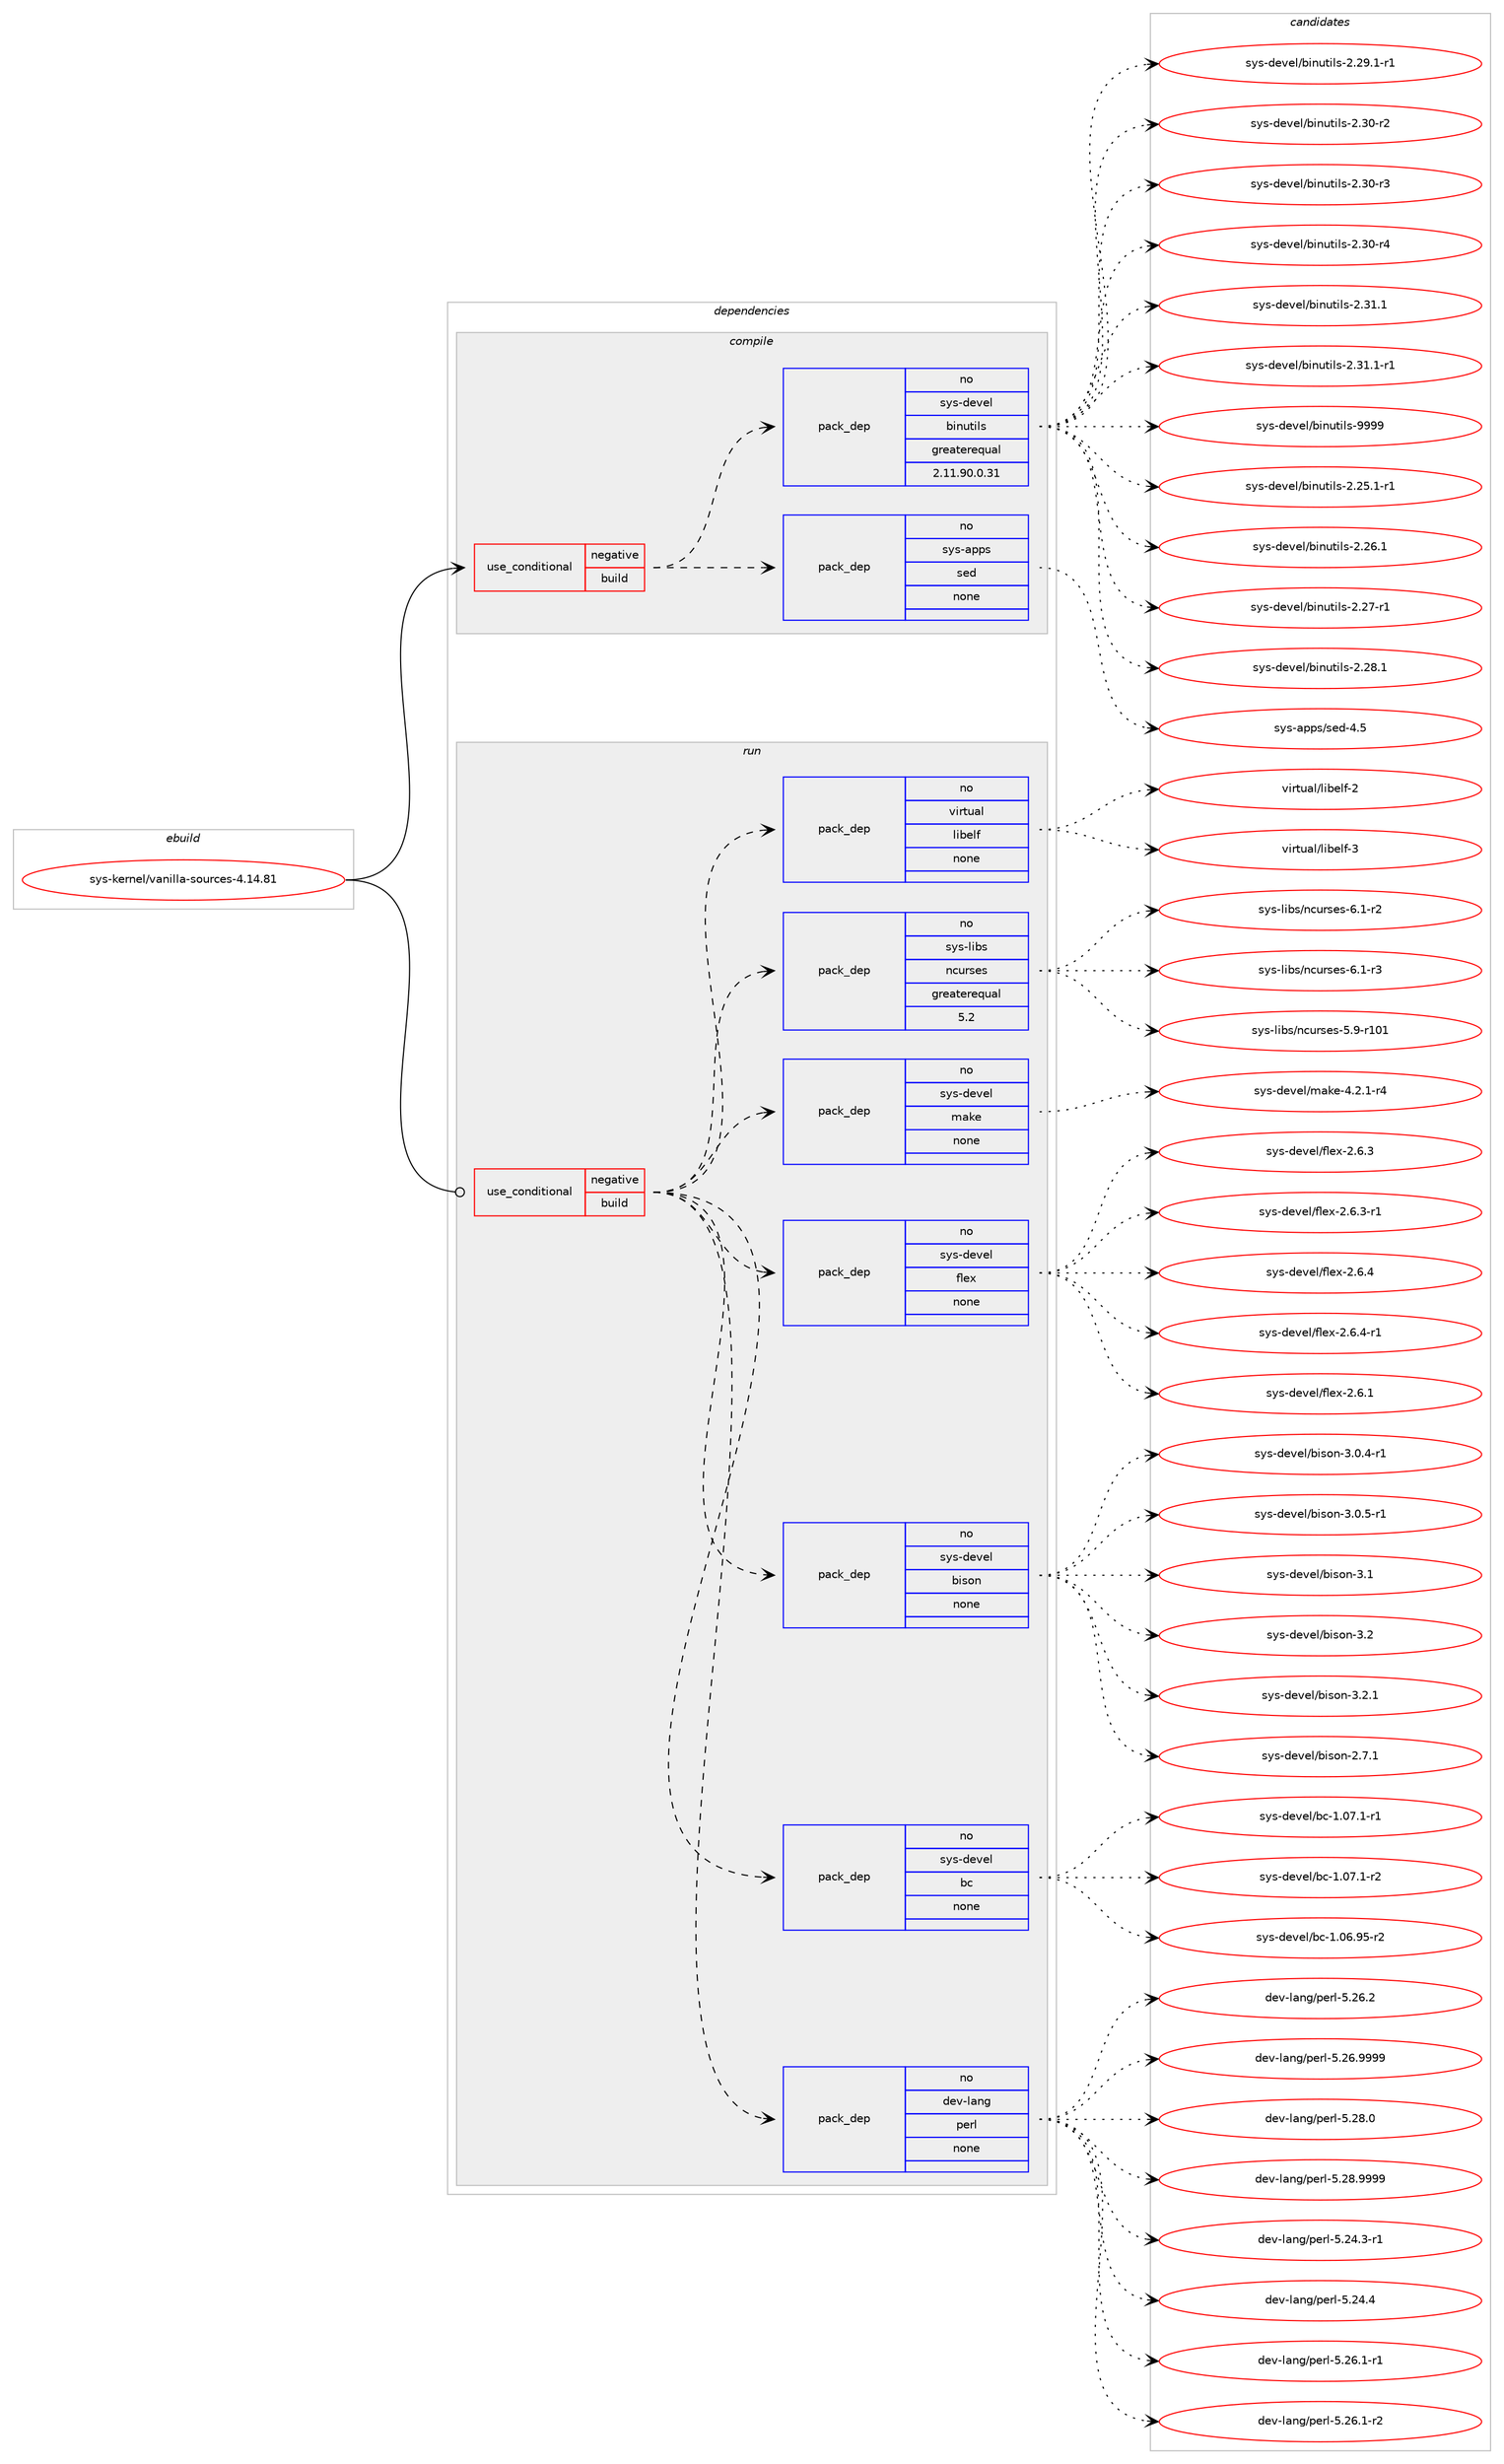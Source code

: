 digraph prolog {

# *************
# Graph options
# *************

newrank=true;
concentrate=true;
compound=true;
graph [rankdir=LR,fontname=Helvetica,fontsize=10,ranksep=1.5];#, ranksep=2.5, nodesep=0.2];
edge  [arrowhead=vee];
node  [fontname=Helvetica,fontsize=10];

# **********
# The ebuild
# **********

subgraph cluster_leftcol {
color=gray;
rank=same;
label=<<i>ebuild</i>>;
id [label="sys-kernel/vanilla-sources-4.14.81", color=red, width=4, href="../sys-kernel/vanilla-sources-4.14.81.svg"];
}

# ****************
# The dependencies
# ****************

subgraph cluster_midcol {
color=gray;
label=<<i>dependencies</i>>;
subgraph cluster_compile {
fillcolor="#eeeeee";
style=filled;
label=<<i>compile</i>>;
subgraph cond1413 {
dependency8083 [label=<<TABLE BORDER="0" CELLBORDER="1" CELLSPACING="0" CELLPADDING="4"><TR><TD ROWSPAN="3" CELLPADDING="10">use_conditional</TD></TR><TR><TD>negative</TD></TR><TR><TD>build</TD></TR></TABLE>>, shape=none, color=red];
subgraph pack6474 {
dependency8084 [label=<<TABLE BORDER="0" CELLBORDER="1" CELLSPACING="0" CELLPADDING="4" WIDTH="220"><TR><TD ROWSPAN="6" CELLPADDING="30">pack_dep</TD></TR><TR><TD WIDTH="110">no</TD></TR><TR><TD>sys-apps</TD></TR><TR><TD>sed</TD></TR><TR><TD>none</TD></TR><TR><TD></TD></TR></TABLE>>, shape=none, color=blue];
}
dependency8083:e -> dependency8084:w [weight=20,style="dashed",arrowhead="vee"];
subgraph pack6475 {
dependency8085 [label=<<TABLE BORDER="0" CELLBORDER="1" CELLSPACING="0" CELLPADDING="4" WIDTH="220"><TR><TD ROWSPAN="6" CELLPADDING="30">pack_dep</TD></TR><TR><TD WIDTH="110">no</TD></TR><TR><TD>sys-devel</TD></TR><TR><TD>binutils</TD></TR><TR><TD>greaterequal</TD></TR><TR><TD>2.11.90.0.31</TD></TR></TABLE>>, shape=none, color=blue];
}
dependency8083:e -> dependency8085:w [weight=20,style="dashed",arrowhead="vee"];
}
id:e -> dependency8083:w [weight=20,style="solid",arrowhead="vee"];
}
subgraph cluster_compileandrun {
fillcolor="#eeeeee";
style=filled;
label=<<i>compile and run</i>>;
}
subgraph cluster_run {
fillcolor="#eeeeee";
style=filled;
label=<<i>run</i>>;
subgraph cond1414 {
dependency8086 [label=<<TABLE BORDER="0" CELLBORDER="1" CELLSPACING="0" CELLPADDING="4"><TR><TD ROWSPAN="3" CELLPADDING="10">use_conditional</TD></TR><TR><TD>negative</TD></TR><TR><TD>build</TD></TR></TABLE>>, shape=none, color=red];
subgraph pack6476 {
dependency8087 [label=<<TABLE BORDER="0" CELLBORDER="1" CELLSPACING="0" CELLPADDING="4" WIDTH="220"><TR><TD ROWSPAN="6" CELLPADDING="30">pack_dep</TD></TR><TR><TD WIDTH="110">no</TD></TR><TR><TD>dev-lang</TD></TR><TR><TD>perl</TD></TR><TR><TD>none</TD></TR><TR><TD></TD></TR></TABLE>>, shape=none, color=blue];
}
dependency8086:e -> dependency8087:w [weight=20,style="dashed",arrowhead="vee"];
subgraph pack6477 {
dependency8088 [label=<<TABLE BORDER="0" CELLBORDER="1" CELLSPACING="0" CELLPADDING="4" WIDTH="220"><TR><TD ROWSPAN="6" CELLPADDING="30">pack_dep</TD></TR><TR><TD WIDTH="110">no</TD></TR><TR><TD>sys-devel</TD></TR><TR><TD>bc</TD></TR><TR><TD>none</TD></TR><TR><TD></TD></TR></TABLE>>, shape=none, color=blue];
}
dependency8086:e -> dependency8088:w [weight=20,style="dashed",arrowhead="vee"];
subgraph pack6478 {
dependency8089 [label=<<TABLE BORDER="0" CELLBORDER="1" CELLSPACING="0" CELLPADDING="4" WIDTH="220"><TR><TD ROWSPAN="6" CELLPADDING="30">pack_dep</TD></TR><TR><TD WIDTH="110">no</TD></TR><TR><TD>sys-devel</TD></TR><TR><TD>bison</TD></TR><TR><TD>none</TD></TR><TR><TD></TD></TR></TABLE>>, shape=none, color=blue];
}
dependency8086:e -> dependency8089:w [weight=20,style="dashed",arrowhead="vee"];
subgraph pack6479 {
dependency8090 [label=<<TABLE BORDER="0" CELLBORDER="1" CELLSPACING="0" CELLPADDING="4" WIDTH="220"><TR><TD ROWSPAN="6" CELLPADDING="30">pack_dep</TD></TR><TR><TD WIDTH="110">no</TD></TR><TR><TD>sys-devel</TD></TR><TR><TD>flex</TD></TR><TR><TD>none</TD></TR><TR><TD></TD></TR></TABLE>>, shape=none, color=blue];
}
dependency8086:e -> dependency8090:w [weight=20,style="dashed",arrowhead="vee"];
subgraph pack6480 {
dependency8091 [label=<<TABLE BORDER="0" CELLBORDER="1" CELLSPACING="0" CELLPADDING="4" WIDTH="220"><TR><TD ROWSPAN="6" CELLPADDING="30">pack_dep</TD></TR><TR><TD WIDTH="110">no</TD></TR><TR><TD>sys-devel</TD></TR><TR><TD>make</TD></TR><TR><TD>none</TD></TR><TR><TD></TD></TR></TABLE>>, shape=none, color=blue];
}
dependency8086:e -> dependency8091:w [weight=20,style="dashed",arrowhead="vee"];
subgraph pack6481 {
dependency8092 [label=<<TABLE BORDER="0" CELLBORDER="1" CELLSPACING="0" CELLPADDING="4" WIDTH="220"><TR><TD ROWSPAN="6" CELLPADDING="30">pack_dep</TD></TR><TR><TD WIDTH="110">no</TD></TR><TR><TD>sys-libs</TD></TR><TR><TD>ncurses</TD></TR><TR><TD>greaterequal</TD></TR><TR><TD>5.2</TD></TR></TABLE>>, shape=none, color=blue];
}
dependency8086:e -> dependency8092:w [weight=20,style="dashed",arrowhead="vee"];
subgraph pack6482 {
dependency8093 [label=<<TABLE BORDER="0" CELLBORDER="1" CELLSPACING="0" CELLPADDING="4" WIDTH="220"><TR><TD ROWSPAN="6" CELLPADDING="30">pack_dep</TD></TR><TR><TD WIDTH="110">no</TD></TR><TR><TD>virtual</TD></TR><TR><TD>libelf</TD></TR><TR><TD>none</TD></TR><TR><TD></TD></TR></TABLE>>, shape=none, color=blue];
}
dependency8086:e -> dependency8093:w [weight=20,style="dashed",arrowhead="vee"];
}
id:e -> dependency8086:w [weight=20,style="solid",arrowhead="odot"];
}
}

# **************
# The candidates
# **************

subgraph cluster_choices {
rank=same;
color=gray;
label=<<i>candidates</i>>;

subgraph choice6474 {
color=black;
nodesep=1;
choice11512111545971121121154711510110045524653 [label="sys-apps/sed-4.5", color=red, width=4,href="../sys-apps/sed-4.5.svg"];
dependency8084:e -> choice11512111545971121121154711510110045524653:w [style=dotted,weight="100"];
}
subgraph choice6475 {
color=black;
nodesep=1;
choice115121115451001011181011084798105110117116105108115455046505346494511449 [label="sys-devel/binutils-2.25.1-r1", color=red, width=4,href="../sys-devel/binutils-2.25.1-r1.svg"];
choice11512111545100101118101108479810511011711610510811545504650544649 [label="sys-devel/binutils-2.26.1", color=red, width=4,href="../sys-devel/binutils-2.26.1.svg"];
choice11512111545100101118101108479810511011711610510811545504650554511449 [label="sys-devel/binutils-2.27-r1", color=red, width=4,href="../sys-devel/binutils-2.27-r1.svg"];
choice11512111545100101118101108479810511011711610510811545504650564649 [label="sys-devel/binutils-2.28.1", color=red, width=4,href="../sys-devel/binutils-2.28.1.svg"];
choice115121115451001011181011084798105110117116105108115455046505746494511449 [label="sys-devel/binutils-2.29.1-r1", color=red, width=4,href="../sys-devel/binutils-2.29.1-r1.svg"];
choice11512111545100101118101108479810511011711610510811545504651484511450 [label="sys-devel/binutils-2.30-r2", color=red, width=4,href="../sys-devel/binutils-2.30-r2.svg"];
choice11512111545100101118101108479810511011711610510811545504651484511451 [label="sys-devel/binutils-2.30-r3", color=red, width=4,href="../sys-devel/binutils-2.30-r3.svg"];
choice11512111545100101118101108479810511011711610510811545504651484511452 [label="sys-devel/binutils-2.30-r4", color=red, width=4,href="../sys-devel/binutils-2.30-r4.svg"];
choice11512111545100101118101108479810511011711610510811545504651494649 [label="sys-devel/binutils-2.31.1", color=red, width=4,href="../sys-devel/binutils-2.31.1.svg"];
choice115121115451001011181011084798105110117116105108115455046514946494511449 [label="sys-devel/binutils-2.31.1-r1", color=red, width=4,href="../sys-devel/binutils-2.31.1-r1.svg"];
choice1151211154510010111810110847981051101171161051081154557575757 [label="sys-devel/binutils-9999", color=red, width=4,href="../sys-devel/binutils-9999.svg"];
dependency8085:e -> choice115121115451001011181011084798105110117116105108115455046505346494511449:w [style=dotted,weight="100"];
dependency8085:e -> choice11512111545100101118101108479810511011711610510811545504650544649:w [style=dotted,weight="100"];
dependency8085:e -> choice11512111545100101118101108479810511011711610510811545504650554511449:w [style=dotted,weight="100"];
dependency8085:e -> choice11512111545100101118101108479810511011711610510811545504650564649:w [style=dotted,weight="100"];
dependency8085:e -> choice115121115451001011181011084798105110117116105108115455046505746494511449:w [style=dotted,weight="100"];
dependency8085:e -> choice11512111545100101118101108479810511011711610510811545504651484511450:w [style=dotted,weight="100"];
dependency8085:e -> choice11512111545100101118101108479810511011711610510811545504651484511451:w [style=dotted,weight="100"];
dependency8085:e -> choice11512111545100101118101108479810511011711610510811545504651484511452:w [style=dotted,weight="100"];
dependency8085:e -> choice11512111545100101118101108479810511011711610510811545504651494649:w [style=dotted,weight="100"];
dependency8085:e -> choice115121115451001011181011084798105110117116105108115455046514946494511449:w [style=dotted,weight="100"];
dependency8085:e -> choice1151211154510010111810110847981051101171161051081154557575757:w [style=dotted,weight="100"];
}
subgraph choice6476 {
color=black;
nodesep=1;
choice100101118451089711010347112101114108455346505246514511449 [label="dev-lang/perl-5.24.3-r1", color=red, width=4,href="../dev-lang/perl-5.24.3-r1.svg"];
choice10010111845108971101034711210111410845534650524652 [label="dev-lang/perl-5.24.4", color=red, width=4,href="../dev-lang/perl-5.24.4.svg"];
choice100101118451089711010347112101114108455346505446494511449 [label="dev-lang/perl-5.26.1-r1", color=red, width=4,href="../dev-lang/perl-5.26.1-r1.svg"];
choice100101118451089711010347112101114108455346505446494511450 [label="dev-lang/perl-5.26.1-r2", color=red, width=4,href="../dev-lang/perl-5.26.1-r2.svg"];
choice10010111845108971101034711210111410845534650544650 [label="dev-lang/perl-5.26.2", color=red, width=4,href="../dev-lang/perl-5.26.2.svg"];
choice10010111845108971101034711210111410845534650544657575757 [label="dev-lang/perl-5.26.9999", color=red, width=4,href="../dev-lang/perl-5.26.9999.svg"];
choice10010111845108971101034711210111410845534650564648 [label="dev-lang/perl-5.28.0", color=red, width=4,href="../dev-lang/perl-5.28.0.svg"];
choice10010111845108971101034711210111410845534650564657575757 [label="dev-lang/perl-5.28.9999", color=red, width=4,href="../dev-lang/perl-5.28.9999.svg"];
dependency8087:e -> choice100101118451089711010347112101114108455346505246514511449:w [style=dotted,weight="100"];
dependency8087:e -> choice10010111845108971101034711210111410845534650524652:w [style=dotted,weight="100"];
dependency8087:e -> choice100101118451089711010347112101114108455346505446494511449:w [style=dotted,weight="100"];
dependency8087:e -> choice100101118451089711010347112101114108455346505446494511450:w [style=dotted,weight="100"];
dependency8087:e -> choice10010111845108971101034711210111410845534650544650:w [style=dotted,weight="100"];
dependency8087:e -> choice10010111845108971101034711210111410845534650544657575757:w [style=dotted,weight="100"];
dependency8087:e -> choice10010111845108971101034711210111410845534650564648:w [style=dotted,weight="100"];
dependency8087:e -> choice10010111845108971101034711210111410845534650564657575757:w [style=dotted,weight="100"];
}
subgraph choice6477 {
color=black;
nodesep=1;
choice1151211154510010111810110847989945494648544657534511450 [label="sys-devel/bc-1.06.95-r2", color=red, width=4,href="../sys-devel/bc-1.06.95-r2.svg"];
choice11512111545100101118101108479899454946485546494511449 [label="sys-devel/bc-1.07.1-r1", color=red, width=4,href="../sys-devel/bc-1.07.1-r1.svg"];
choice11512111545100101118101108479899454946485546494511450 [label="sys-devel/bc-1.07.1-r2", color=red, width=4,href="../sys-devel/bc-1.07.1-r2.svg"];
dependency8088:e -> choice1151211154510010111810110847989945494648544657534511450:w [style=dotted,weight="100"];
dependency8088:e -> choice11512111545100101118101108479899454946485546494511449:w [style=dotted,weight="100"];
dependency8088:e -> choice11512111545100101118101108479899454946485546494511450:w [style=dotted,weight="100"];
}
subgraph choice6478 {
color=black;
nodesep=1;
choice115121115451001011181011084798105115111110455046554649 [label="sys-devel/bison-2.7.1", color=red, width=4,href="../sys-devel/bison-2.7.1.svg"];
choice1151211154510010111810110847981051151111104551464846524511449 [label="sys-devel/bison-3.0.4-r1", color=red, width=4,href="../sys-devel/bison-3.0.4-r1.svg"];
choice1151211154510010111810110847981051151111104551464846534511449 [label="sys-devel/bison-3.0.5-r1", color=red, width=4,href="../sys-devel/bison-3.0.5-r1.svg"];
choice11512111545100101118101108479810511511111045514649 [label="sys-devel/bison-3.1", color=red, width=4,href="../sys-devel/bison-3.1.svg"];
choice11512111545100101118101108479810511511111045514650 [label="sys-devel/bison-3.2", color=red, width=4,href="../sys-devel/bison-3.2.svg"];
choice115121115451001011181011084798105115111110455146504649 [label="sys-devel/bison-3.2.1", color=red, width=4,href="../sys-devel/bison-3.2.1.svg"];
dependency8089:e -> choice115121115451001011181011084798105115111110455046554649:w [style=dotted,weight="100"];
dependency8089:e -> choice1151211154510010111810110847981051151111104551464846524511449:w [style=dotted,weight="100"];
dependency8089:e -> choice1151211154510010111810110847981051151111104551464846534511449:w [style=dotted,weight="100"];
dependency8089:e -> choice11512111545100101118101108479810511511111045514649:w [style=dotted,weight="100"];
dependency8089:e -> choice11512111545100101118101108479810511511111045514650:w [style=dotted,weight="100"];
dependency8089:e -> choice115121115451001011181011084798105115111110455146504649:w [style=dotted,weight="100"];
}
subgraph choice6479 {
color=black;
nodesep=1;
choice1151211154510010111810110847102108101120455046544649 [label="sys-devel/flex-2.6.1", color=red, width=4,href="../sys-devel/flex-2.6.1.svg"];
choice1151211154510010111810110847102108101120455046544651 [label="sys-devel/flex-2.6.3", color=red, width=4,href="../sys-devel/flex-2.6.3.svg"];
choice11512111545100101118101108471021081011204550465446514511449 [label="sys-devel/flex-2.6.3-r1", color=red, width=4,href="../sys-devel/flex-2.6.3-r1.svg"];
choice1151211154510010111810110847102108101120455046544652 [label="sys-devel/flex-2.6.4", color=red, width=4,href="../sys-devel/flex-2.6.4.svg"];
choice11512111545100101118101108471021081011204550465446524511449 [label="sys-devel/flex-2.6.4-r1", color=red, width=4,href="../sys-devel/flex-2.6.4-r1.svg"];
dependency8090:e -> choice1151211154510010111810110847102108101120455046544649:w [style=dotted,weight="100"];
dependency8090:e -> choice1151211154510010111810110847102108101120455046544651:w [style=dotted,weight="100"];
dependency8090:e -> choice11512111545100101118101108471021081011204550465446514511449:w [style=dotted,weight="100"];
dependency8090:e -> choice1151211154510010111810110847102108101120455046544652:w [style=dotted,weight="100"];
dependency8090:e -> choice11512111545100101118101108471021081011204550465446524511449:w [style=dotted,weight="100"];
}
subgraph choice6480 {
color=black;
nodesep=1;
choice1151211154510010111810110847109971071014552465046494511452 [label="sys-devel/make-4.2.1-r4", color=red, width=4,href="../sys-devel/make-4.2.1-r4.svg"];
dependency8091:e -> choice1151211154510010111810110847109971071014552465046494511452:w [style=dotted,weight="100"];
}
subgraph choice6481 {
color=black;
nodesep=1;
choice115121115451081059811547110991171141151011154553465745114494849 [label="sys-libs/ncurses-5.9-r101", color=red, width=4,href="../sys-libs/ncurses-5.9-r101.svg"];
choice11512111545108105981154711099117114115101115455446494511450 [label="sys-libs/ncurses-6.1-r2", color=red, width=4,href="../sys-libs/ncurses-6.1-r2.svg"];
choice11512111545108105981154711099117114115101115455446494511451 [label="sys-libs/ncurses-6.1-r3", color=red, width=4,href="../sys-libs/ncurses-6.1-r3.svg"];
dependency8092:e -> choice115121115451081059811547110991171141151011154553465745114494849:w [style=dotted,weight="100"];
dependency8092:e -> choice11512111545108105981154711099117114115101115455446494511450:w [style=dotted,weight="100"];
dependency8092:e -> choice11512111545108105981154711099117114115101115455446494511451:w [style=dotted,weight="100"];
}
subgraph choice6482 {
color=black;
nodesep=1;
choice1181051141161179710847108105981011081024550 [label="virtual/libelf-2", color=red, width=4,href="../virtual/libelf-2.svg"];
choice1181051141161179710847108105981011081024551 [label="virtual/libelf-3", color=red, width=4,href="../virtual/libelf-3.svg"];
dependency8093:e -> choice1181051141161179710847108105981011081024550:w [style=dotted,weight="100"];
dependency8093:e -> choice1181051141161179710847108105981011081024551:w [style=dotted,weight="100"];
}
}

}
